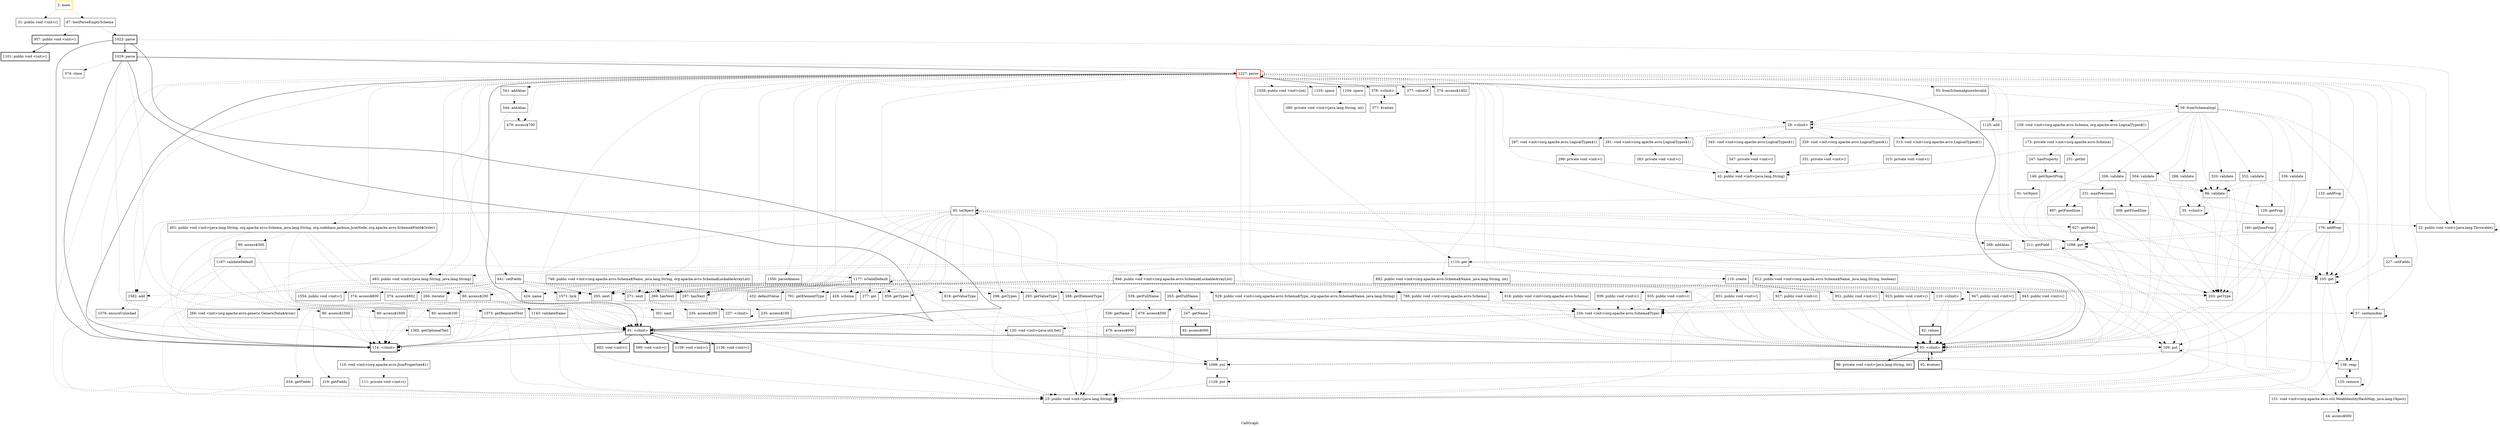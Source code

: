 digraph "CallGraph" {
    label="CallGraph";
node [shape=box];
"2: main" [color=gold] [style=bold]
"1227: parse" [color=red] [style=bold]
"31: public void <init>()"
"87: testParseEmptySchema"
"957: public void <init>()" [style=bold]
"1022: parse" [style=bold]
"1101: public void <init>()" [style=bold]
"81: <clinit>" [style=bold]
"22: public void <init>(java.lang.Throwable)"
"1029: parse" [style=bold]
"114: <clinit>" [style=bold]
"1159: void <init>()" [style=bold]
"1136: void <init>()" [style=bold]
"1098: put"
"109: put"
"602: void <init>()" [style=bold]
"599: void <init>()" [style=bold]
"93: <clinit>" [style=bold]
"22: public void <init>(java.lang.Throwable)"
"574: close"
"80: access$1500"
"80: access$1600"
"110: void <init>(org.apache.avro.JsonProperties$1)"
"1129: put"
"138: reap"
"151: void <init>(org.apache.avro.util.WeakIdentityHashMap, java.lang.Object)"
"96: private void <init>(java.lang.String, int)" [style=bold]
"92: $values" [style=bold]
"23: public void <init>(java.lang.String)"
"846: public void <init>(org.apache.avro.Schema$LockableArrayList)"
"1582: add"
"293: next"
"271: next"
"297: hasNext"
"269: hasNext"
"1558: public void <init>(int)"
"892: public void <init>(org.apache.avro.Schema$Name, java.lang.String, int)"
"816: public void <init>(org.apache.avro.Schema)"
"788: public void <init>(org.apache.avro.Schema)"
"746: public void <init>(org.apache.avro.Schema$Name, java.lang.String, org.apache.avro.Schema$LockableArrayList)"
"541: addAlias"
"268: addAlias"
"133: addProp"
"641: setFields"
"227: setFields"
"176: addProp"
"401: public void <init>(java.lang.String, org.apache.avro.Schema, java.lang.String, org.codehaus.jackson.JsonNode, org.apache.avro.Schema$Field$Order)"
"203: getType"
"612: public void <init>(org.apache.avro.Schema$Name, java.lang.String, boolean)"
"1098: get"
"105: get"
"57: containsKey"
"483: public void <init>(java.lang.String, java.lang.String)"
"1105: space"
"1125: add"
"1110: get"
"1104: space"
"378: <clinit>"
"28: <clinit>"
"1373: getRequiredText"
"1382: getOptionalText"
"479: access$700"
"110: create"
"377: valueOf"
"1350: parseAliases"
"374: access$1402"
"55: fromSchemaIgnoreInvalid"
"111: private void <init>()"
"125: remove"
"44: access$000"
"23: public void <init>(java.lang.String)"
"539: getFullName"
"263: getFullName"
"1571: lock"
"104: void <init>(org.apache.avro.Schema$Type)"
"1576: ensureUnlocked"
"301: next"
"237: <clinit>"
"235: access$200"
"235: access$100"
"529: public void <init>(org.apache.avro.Schema$Type, org.apache.avro.Schema$Name, java.lang.String)"
"80: access$200"
"544: addAlias"
"424: name"
"266: iterator"
"1554: public void <init>()"
"374: access$800"
"374: access$802"
"120: void <init>(java.util.Set)"
"80: access$100"
"80: access$300"
"380: private void <init>(java.lang.String, int)"
"377: $values"
"345: void <init>(org.apache.avro.LogicalTypes$1)"
"329: void <init>(org.apache.avro.LogicalTypes$1)"
"313: void <init>(org.apache.avro.LogicalTypes$1)"
"297: void <init>(org.apache.avro.LogicalTypes$1)"
"281: void <init>(org.apache.avro.LogicalTypes$1)"
"42: public void <init>(java.lang.String)"
"35: <clinit>"
"110: <clinit>"
"951: public void <init>()"
"947: public void <init>()"
"943: public void <init>()"
"939: public void <init>()"
"935: public void <init>()"
"931: public void <init>()"
"927: public void <init>()"
"923: public void <init>()"
"59: fromSchemaImpl"
"479: access$500"
"247: getName"
"536: getName"
"23: public void <init>(java.lang.String)"
"1143: validateName"
"266: void <init>(org.apache.avro.generic.GenericData$Array)"
"1167: validateDefault"
"347: private void <init>()"
"331: private void <init>()"
"315: private void <init>()"
"299: private void <init>()"
"283: private void <init>()"
"92: values" [style=bold]
"320: validate"
"304: validate"
"336: validate"
"288: validate"
"206: validate"
"352: validate"
"86: validate"
"159: void <init>(org.apache.avro.Schema, org.apache.avro.LogicalTypes$1)"
"129: getProp"
"92: access$000" [style=bold]
"479: access$600"
"1177: isValidDefault"
"897: getFixedSize"
"308: getFixedSize"
"231: maxPrecision"
"173: private void <init>(org.apache.avro.Schema)"
"140: getJsonProp"
"432: defaultValue"
"428: schema"
"277: get"
"634: getFields"
"219: getFields"
"859: getTypes"
"298: getTypes"
"293: getValueType"
"819: getValueType"
"791: getElementType"
"288: getElementType"
"251: getInt"
"247: hasProperty"
"148: getObjectProp"
"91: toObject"
"95: toObject"
"627: getField"
"211: getField"
"2: main"->"31: public void <init>()" [style=dotted];

"2: main"->"87: testParseEmptySchema" [style=dotted];

"87: testParseEmptySchema"->"957: public void <init>()" [style=dotted];

"87: testParseEmptySchema"->"1022: parse" [style=dotted];

"957: public void <init>()"->"1101: public void <init>()";

"1022: parse"->"81: <clinit>";

"1022: parse"->"22: public void <init>(java.lang.Throwable)" [style=dotted];

"1022: parse"->"1029: parse";

"1022: parse"->"114: <clinit>";

"81: <clinit>"->"81: <clinit>";

"81: <clinit>"->"1159: void <init>()";

"81: <clinit>"->"1136: void <init>()";

"81: <clinit>"->"1098: put" [style=dotted];

"81: <clinit>"->"109: put" [style=dotted];

"81: <clinit>"->"602: void <init>()";

"81: <clinit>"->"599: void <init>()";

"81: <clinit>"->"114: <clinit>";

"81: <clinit>"->"93: <clinit>";

"22: public void <init>(java.lang.Throwable)"->"22: public void <init>(java.lang.Throwable)" [style=dotted];

"1029: parse"->"81: <clinit>";

"1029: parse"->"22: public void <init>(java.lang.Throwable)" [style=dotted];

"1029: parse"->"574: close" [style=dotted];

"1029: parse"->"114: <clinit>";

"1029: parse"->"80: access$1500" [style=dotted];

"1029: parse"->"80: access$1600" [style=dotted];

"1029: parse"->"1227: parse";

"114: <clinit>"->"114: <clinit>";

"114: <clinit>"->"110: void <init>(org.apache.avro.JsonProperties$1)" [style=dotted];

"1098: put"->"1129: put" [style=dotted];

"109: put"->"138: reap" [style=dotted];

"109: put"->"1098: put" [style=dotted];

"109: put"->"109: put" [style=dotted];

"109: put"->"151: void <init>(org.apache.avro.util.WeakIdentityHashMap, java.lang.Object)" [style=dotted];

"93: <clinit>"->"93: <clinit>";

"93: <clinit>"->"96: private void <init>(java.lang.String, int)";

"93: <clinit>"->"92: $values";

"80: access$1500"->"81: <clinit>" [style=dotted];

"80: access$1500"->"114: <clinit>" [style=dotted];

"80: access$1600"->"81: <clinit>" [style=dotted];

"80: access$1600"->"114: <clinit>" [style=dotted];

"1227: parse"->"81: <clinit>";

"1227: parse"->"23: public void <init>(java.lang.String)" [style=dotted];

"1227: parse"->"846: public void <init>(org.apache.avro.Schema$LockableArrayList)" [style=dotted];

"1227: parse"->"1582: add" [style=dotted];

"1227: parse"->"293: next" [style=dotted];

"1227: parse"->"271: next" [style=dotted];

"1227: parse"->"297: hasNext" [style=dotted];

"1227: parse"->"269: hasNext" [style=dotted];

"1227: parse"->"1558: public void <init>(int)" [style=dotted];

"1227: parse"->"892: public void <init>(org.apache.avro.Schema$Name, java.lang.String, int)" [style=dotted];

"1227: parse"->"816: public void <init>(org.apache.avro.Schema)" [style=dotted];

"1227: parse"->"788: public void <init>(org.apache.avro.Schema)" [style=dotted];

"1227: parse"->"746: public void <init>(org.apache.avro.Schema$Name, java.lang.String, org.apache.avro.Schema$LockableArrayList)" [style=dotted];

"1227: parse"->"541: addAlias" [style=dotted];

"1227: parse"->"268: addAlias" [style=dotted];

"1227: parse"->"133: addProp" [style=dotted];

"1227: parse"->"641: setFields" [style=dotted];

"1227: parse"->"227: setFields" [style=dotted];

"1227: parse"->"176: addProp" [style=dotted];

"1227: parse"->"401: public void <init>(java.lang.String, org.apache.avro.Schema, java.lang.String, org.codehaus.jackson.JsonNode, org.apache.avro.Schema$Field$Order)" [style=dotted];

"1227: parse"->"203: getType" [style=dotted];

"1227: parse"->"612: public void <init>(org.apache.avro.Schema$Name, java.lang.String, boolean)" [style=dotted];

"1227: parse"->"1098: get" [style=dotted];

"1227: parse"->"105: get" [style=dotted];

"1227: parse"->"57: containsKey" [style=dotted];

"1227: parse"->"483: public void <init>(java.lang.String, java.lang.String)" [style=dotted];

"1227: parse"->"1105: space" [style=dotted];

"1227: parse"->"1125: add" [style=dotted];

"1227: parse"->"1110: get" [style=dotted];

"1227: parse"->"1104: space" [style=dotted];

"1227: parse"->"114: <clinit>";

"1227: parse"->"378: <clinit>" [style=dotted];

"1227: parse"->"93: <clinit>";

"1227: parse"->"28: <clinit>" [style=dotted];

"1227: parse"->"1373: getRequiredText" [style=dotted];

"1227: parse"->"1382: getOptionalText" [style=dotted];

"1227: parse"->"479: access$700" [style=dotted];

"1227: parse"->"110: create" [style=dotted];

"1227: parse"->"1227: parse";

"1227: parse"->"377: valueOf" [style=dotted];

"1227: parse"->"1350: parseAliases" [style=dotted];

"1227: parse"->"374: access$1402" [style=dotted];

"1227: parse"->"55: fromSchemaIgnoreInvalid" [style=dotted];

"110: void <init>(org.apache.avro.JsonProperties$1)"->"111: private void <init>()" [style=dotted];

"1129: put"->"23: public void <init>(java.lang.String)" [style=dotted];

"138: reap"->"125: remove" [style=dotted];

"151: void <init>(org.apache.avro.util.WeakIdentityHashMap, java.lang.Object)"->"44: access$000" [style=dotted];

"92: $values"->"93: <clinit>";

"23: public void <init>(java.lang.String)"->"23: public void <init>(java.lang.String)" [style=dotted];

"846: public void <init>(org.apache.avro.Schema$LockableArrayList)"->"93: <clinit>" [style=dotted];

"846: public void <init>(org.apache.avro.Schema$LockableArrayList)"->"23: public void <init>(java.lang.String)" [style=dotted];

"846: public void <init>(org.apache.avro.Schema$LockableArrayList)"->"1098: put" [style=dotted];

"846: public void <init>(org.apache.avro.Schema$LockableArrayList)"->"109: put" [style=dotted];

"846: public void <init>(org.apache.avro.Schema$LockableArrayList)"->"539: getFullName" [style=dotted];

"846: public void <init>(org.apache.avro.Schema$LockableArrayList)"->"263: getFullName" [style=dotted];

"846: public void <init>(org.apache.avro.Schema$LockableArrayList)"->"203: getType" [style=dotted];

"846: public void <init>(org.apache.avro.Schema$LockableArrayList)"->"293: next" [style=dotted];

"846: public void <init>(org.apache.avro.Schema$LockableArrayList)"->"271: next" [style=dotted];

"846: public void <init>(org.apache.avro.Schema$LockableArrayList)"->"297: hasNext" [style=dotted];

"846: public void <init>(org.apache.avro.Schema$LockableArrayList)"->"269: hasNext" [style=dotted];

"846: public void <init>(org.apache.avro.Schema$LockableArrayList)"->"1571: lock" [style=dotted];

"846: public void <init>(org.apache.avro.Schema$LockableArrayList)"->"104: void <init>(org.apache.avro.Schema$Type)" [style=dotted];

"1582: add"->"1576: ensureUnlocked" [style=dotted];

"293: next"->"301: next" [style=dotted];

"271: next"->"237: <clinit>" [style=dotted];

"271: next"->"235: access$200" [style=dotted];

"269: hasNext"->"237: <clinit>" [style=dotted];

"269: hasNext"->"235: access$100" [style=dotted];

"892: public void <init>(org.apache.avro.Schema$Name, java.lang.String, int)"->"93: <clinit>" [style=dotted];

"892: public void <init>(org.apache.avro.Schema$Name, java.lang.String, int)"->"529: public void <init>(org.apache.avro.Schema$Type, org.apache.avro.Schema$Name, java.lang.String)" [style=dotted];

"816: public void <init>(org.apache.avro.Schema)"->"93: <clinit>" [style=dotted];

"816: public void <init>(org.apache.avro.Schema)"->"104: void <init>(org.apache.avro.Schema$Type)" [style=dotted];

"788: public void <init>(org.apache.avro.Schema)"->"93: <clinit>" [style=dotted];

"788: public void <init>(org.apache.avro.Schema)"->"104: void <init>(org.apache.avro.Schema$Type)" [style=dotted];

"746: public void <init>(org.apache.avro.Schema$Name, java.lang.String, org.apache.avro.Schema$LockableArrayList)"->"93: <clinit>" [style=dotted];

"746: public void <init>(org.apache.avro.Schema$Name, java.lang.String, org.apache.avro.Schema$LockableArrayList)"->"23: public void <init>(java.lang.String)" [style=dotted];

"746: public void <init>(org.apache.avro.Schema$Name, java.lang.String, org.apache.avro.Schema$LockableArrayList)"->"1098: put" [style=dotted];

"746: public void <init>(org.apache.avro.Schema$Name, java.lang.String, org.apache.avro.Schema$LockableArrayList)"->"109: put" [style=dotted];

"746: public void <init>(org.apache.avro.Schema$Name, java.lang.String, org.apache.avro.Schema$LockableArrayList)"->"293: next" [style=dotted];

"746: public void <init>(org.apache.avro.Schema$Name, java.lang.String, org.apache.avro.Schema$LockableArrayList)"->"271: next" [style=dotted];

"746: public void <init>(org.apache.avro.Schema$Name, java.lang.String, org.apache.avro.Schema$LockableArrayList)"->"297: hasNext" [style=dotted];

"746: public void <init>(org.apache.avro.Schema$Name, java.lang.String, org.apache.avro.Schema$LockableArrayList)"->"269: hasNext" [style=dotted];

"746: public void <init>(org.apache.avro.Schema$Name, java.lang.String, org.apache.avro.Schema$LockableArrayList)"->"1571: lock" [style=dotted];

"746: public void <init>(org.apache.avro.Schema$Name, java.lang.String, org.apache.avro.Schema$LockableArrayList)"->"529: public void <init>(org.apache.avro.Schema$Type, org.apache.avro.Schema$Name, java.lang.String)" [style=dotted];

"746: public void <init>(org.apache.avro.Schema$Name, java.lang.String, org.apache.avro.Schema$LockableArrayList)"->"81: <clinit>" [style=dotted];

"746: public void <init>(org.apache.avro.Schema$Name, java.lang.String, org.apache.avro.Schema$LockableArrayList)"->"114: <clinit>" [style=dotted];

"746: public void <init>(org.apache.avro.Schema$Name, java.lang.String, org.apache.avro.Schema$LockableArrayList)"->"80: access$200" [style=dotted];

"541: addAlias"->"544: addAlias" [style=dotted];

"268: addAlias"->"23: public void <init>(java.lang.String)" [style=dotted];

"133: addProp"->"176: addProp" [style=dotted];

"641: setFields"->"1571: lock" [style=dotted];

"641: setFields"->"1582: add" [style=dotted];

"641: setFields"->"23: public void <init>(java.lang.String)" [style=dotted];

"641: setFields"->"1098: put" [style=dotted];

"641: setFields"->"109: put" [style=dotted];

"641: setFields"->"424: name" [style=dotted];

"641: setFields"->"293: next" [style=dotted];

"641: setFields"->"271: next" [style=dotted];

"641: setFields"->"297: hasNext" [style=dotted];

"641: setFields"->"269: hasNext" [style=dotted];

"641: setFields"->"266: iterator" [style=dotted];

"641: setFields"->"1554: public void <init>()" [style=dotted];

"641: setFields"->"374: access$800" [style=dotted];

"641: setFields"->"374: access$802" [style=dotted];

"227: setFields"->"23: public void <init>(java.lang.String)" [style=dotted];

"176: addProp"->"23: public void <init>(java.lang.String)" [style=dotted];

"176: addProp"->"1098: put" [style=dotted];

"176: addProp"->"109: put" [style=dotted];

"176: addProp"->"1098: get" [style=dotted];

"176: addProp"->"105: get" [style=dotted];

"401: public void <init>(java.lang.String, org.apache.avro.Schema, java.lang.String, org.codehaus.jackson.JsonNode, org.apache.avro.Schema$Field$Order)"->"81: <clinit>" [style=dotted];

"401: public void <init>(java.lang.String, org.apache.avro.Schema, java.lang.String, org.codehaus.jackson.JsonNode, org.apache.avro.Schema$Field$Order)"->"120: void <init>(java.util.Set)" [style=dotted];

"401: public void <init>(java.lang.String, org.apache.avro.Schema, java.lang.String, org.codehaus.jackson.JsonNode, org.apache.avro.Schema$Field$Order)"->"114: <clinit>" [style=dotted];

"401: public void <init>(java.lang.String, org.apache.avro.Schema, java.lang.String, org.codehaus.jackson.JsonNode, org.apache.avro.Schema$Field$Order)"->"80: access$100" [style=dotted];

"401: public void <init>(java.lang.String, org.apache.avro.Schema, java.lang.String, org.codehaus.jackson.JsonNode, org.apache.avro.Schema$Field$Order)"->"80: access$200" [style=dotted];

"401: public void <init>(java.lang.String, org.apache.avro.Schema, java.lang.String, org.codehaus.jackson.JsonNode, org.apache.avro.Schema$Field$Order)"->"80: access$300" [style=dotted];

"612: public void <init>(org.apache.avro.Schema$Name, java.lang.String, boolean)"->"93: <clinit>" [style=dotted];

"612: public void <init>(org.apache.avro.Schema$Name, java.lang.String, boolean)"->"529: public void <init>(org.apache.avro.Schema$Type, org.apache.avro.Schema$Name, java.lang.String)" [style=dotted];

"1098: get"->"1110: get" [style=dotted];

"105: get"->"138: reap" [style=dotted];

"105: get"->"1098: get" [style=dotted];

"105: get"->"105: get" [style=dotted];

"105: get"->"151: void <init>(org.apache.avro.util.WeakIdentityHashMap, java.lang.Object)" [style=dotted];

"57: containsKey"->"138: reap" [style=dotted];

"57: containsKey"->"57: containsKey" [style=dotted];

"57: containsKey"->"151: void <init>(org.apache.avro.util.WeakIdentityHashMap, java.lang.Object)" [style=dotted];

"483: public void <init>(java.lang.String, java.lang.String)"->"81: <clinit>" [style=dotted];

"483: public void <init>(java.lang.String, java.lang.String)"->"114: <clinit>" [style=dotted];

"483: public void <init>(java.lang.String, java.lang.String)"->"80: access$200" [style=dotted];

"1125: add"->"1129: put" [style=dotted];

"1110: get"->"81: <clinit>" [style=dotted];

"1110: get"->"483: public void <init>(java.lang.String, java.lang.String)" [style=dotted];

"1110: get"->"1098: get" [style=dotted];

"1110: get"->"105: get" [style=dotted];

"1110: get"->"114: <clinit>" [style=dotted];

"1110: get"->"110: create" [style=dotted];

"378: <clinit>"->"378: <clinit>" [style=dotted];

"378: <clinit>"->"380: private void <init>(java.lang.String, int)" [style=dotted];

"378: <clinit>"->"377: $values" [style=dotted];

"28: <clinit>"->"28: <clinit>" [style=dotted];

"28: <clinit>"->"345: void <init>(org.apache.avro.LogicalTypes$1)" [style=dotted];

"28: <clinit>"->"329: void <init>(org.apache.avro.LogicalTypes$1)" [style=dotted];

"28: <clinit>"->"313: void <init>(org.apache.avro.LogicalTypes$1)" [style=dotted];

"28: <clinit>"->"297: void <init>(org.apache.avro.LogicalTypes$1)" [style=dotted];

"28: <clinit>"->"281: void <init>(org.apache.avro.LogicalTypes$1)" [style=dotted];

"28: <clinit>"->"42: public void <init>(java.lang.String)" [style=dotted];

"28: <clinit>"->"35: <clinit>" [style=dotted];

"1373: getRequiredText"->"81: <clinit>" [style=dotted];

"1373: getRequiredText"->"23: public void <init>(java.lang.String)" [style=dotted];

"1373: getRequiredText"->"114: <clinit>" [style=dotted];

"1373: getRequiredText"->"1382: getOptionalText" [style=dotted];

"110: create"->"110: <clinit>" [style=dotted];

"110: create"->"23: public void <init>(java.lang.String)" [style=dotted];

"110: create"->"951: public void <init>()" [style=dotted];

"110: create"->"947: public void <init>()" [style=dotted];

"110: create"->"943: public void <init>()" [style=dotted];

"110: create"->"939: public void <init>()" [style=dotted];

"110: create"->"935: public void <init>()" [style=dotted];

"110: create"->"931: public void <init>()" [style=dotted];

"110: create"->"927: public void <init>()" [style=dotted];

"110: create"->"923: public void <init>()" [style=dotted];

"1350: parseAliases"->"23: public void <init>(java.lang.String)" [style=dotted];

"1350: parseAliases"->"293: next" [style=dotted];

"1350: parseAliases"->"271: next" [style=dotted];

"1350: parseAliases"->"297: hasNext" [style=dotted];

"1350: parseAliases"->"269: hasNext" [style=dotted];

"55: fromSchemaIgnoreInvalid"->"28: <clinit>" [style=dotted];

"55: fromSchemaIgnoreInvalid"->"59: fromSchemaImpl" [style=dotted];

"125: remove"->"138: reap" [style=dotted];

"125: remove"->"125: remove" [style=dotted];

"125: remove"->"151: void <init>(org.apache.avro.util.WeakIdentityHashMap, java.lang.Object)" [style=dotted];

"539: getFullName"->"479: access$500" [style=dotted];

"263: getFullName"->"247: getName" [style=dotted];

"263: getFullName"->"536: getName" [style=dotted];

"104: void <init>(org.apache.avro.Schema$Type)"->"81: <clinit>" [style=dotted];

"104: void <init>(org.apache.avro.Schema$Type)"->"120: void <init>(java.util.Set)" [style=dotted];

"104: void <init>(org.apache.avro.Schema$Type)"->"114: <clinit>" [style=dotted];

"237: <clinit>"->"237: <clinit>" [style=dotted];

"529: public void <init>(org.apache.avro.Schema$Type, org.apache.avro.Schema$Name, java.lang.String)"->"479: access$500" [style=dotted];

"529: public void <init>(org.apache.avro.Schema$Type, org.apache.avro.Schema$Name, java.lang.String)"->"23: public void <init>(java.lang.String)" [style=dotted];

"529: public void <init>(org.apache.avro.Schema$Type, org.apache.avro.Schema$Name, java.lang.String)"->"57: containsKey" [style=dotted];

"529: public void <init>(org.apache.avro.Schema$Type, org.apache.avro.Schema$Name, java.lang.String)"->"104: void <init>(org.apache.avro.Schema$Type)" [style=dotted];

"80: access$200"->"81: <clinit>" [style=dotted];

"80: access$200"->"114: <clinit>" [style=dotted];

"80: access$200"->"1143: validateName" [style=dotted];

"544: addAlias"->"479: access$700" [style=dotted];

"544: addAlias"->"483: public void <init>(java.lang.String, java.lang.String)" [style=dotted];

"266: iterator"->"266: void <init>(org.apache.avro.generic.GenericData$Array)" [style=dotted];

"80: access$100"->"81: <clinit>" [style=dotted];

"80: access$100"->"114: <clinit>" [style=dotted];

"80: access$300"->"81: <clinit>" [style=dotted];

"80: access$300"->"114: <clinit>" [style=dotted];

"80: access$300"->"1167: validateDefault" [style=dotted];

"377: $values"->"378: <clinit>" [style=dotted];

"345: void <init>(org.apache.avro.LogicalTypes$1)"->"347: private void <init>()" [style=dotted];

"329: void <init>(org.apache.avro.LogicalTypes$1)"->"331: private void <init>()" [style=dotted];

"313: void <init>(org.apache.avro.LogicalTypes$1)"->"315: private void <init>()" [style=dotted];

"297: void <init>(org.apache.avro.LogicalTypes$1)"->"299: private void <init>()" [style=dotted];

"281: void <init>(org.apache.avro.LogicalTypes$1)"->"283: private void <init>()" [style=dotted];

"35: <clinit>"->"35: <clinit>" [style=dotted];

"110: <clinit>"->"93: <clinit>" [style=dotted];

"110: <clinit>"->"110: <clinit>" [style=dotted];

"110: <clinit>"->"92: values" [style=dotted];

"951: public void <init>()"->"93: <clinit>" [style=dotted];

"951: public void <init>()"->"104: void <init>(org.apache.avro.Schema$Type)" [style=dotted];

"947: public void <init>()"->"93: <clinit>" [style=dotted];

"947: public void <init>()"->"104: void <init>(org.apache.avro.Schema$Type)" [style=dotted];

"943: public void <init>()"->"93: <clinit>" [style=dotted];

"943: public void <init>()"->"104: void <init>(org.apache.avro.Schema$Type)" [style=dotted];

"939: public void <init>()"->"93: <clinit>" [style=dotted];

"939: public void <init>()"->"104: void <init>(org.apache.avro.Schema$Type)" [style=dotted];

"935: public void <init>()"->"93: <clinit>" [style=dotted];

"935: public void <init>()"->"104: void <init>(org.apache.avro.Schema$Type)" [style=dotted];

"931: public void <init>()"->"93: <clinit>" [style=dotted];

"931: public void <init>()"->"104: void <init>(org.apache.avro.Schema$Type)" [style=dotted];

"927: public void <init>()"->"93: <clinit>" [style=dotted];

"927: public void <init>()"->"104: void <init>(org.apache.avro.Schema$Type)" [style=dotted];

"923: public void <init>()"->"93: <clinit>" [style=dotted];

"923: public void <init>()"->"104: void <init>(org.apache.avro.Schema$Type)" [style=dotted];

"59: fromSchemaImpl"->"28: <clinit>" [style=dotted];

"59: fromSchemaImpl"->"320: validate" [style=dotted];

"59: fromSchemaImpl"->"304: validate" [style=dotted];

"59: fromSchemaImpl"->"336: validate" [style=dotted];

"59: fromSchemaImpl"->"288: validate" [style=dotted];

"59: fromSchemaImpl"->"206: validate" [style=dotted];

"59: fromSchemaImpl"->"352: validate" [style=dotted];

"59: fromSchemaImpl"->"86: validate" [style=dotted];

"59: fromSchemaImpl"->"1098: get" [style=dotted];

"59: fromSchemaImpl"->"105: get" [style=dotted];

"59: fromSchemaImpl"->"57: containsKey" [style=dotted];

"59: fromSchemaImpl"->"159: void <init>(org.apache.avro.Schema, org.apache.avro.LogicalTypes$1)" [style=dotted];

"59: fromSchemaImpl"->"129: getProp" [style=dotted];

"247: getName"->"93: <clinit>" [style=dotted];

"247: getName"->"92: access$000" [style=dotted];

"536: getName"->"479: access$600" [style=dotted];

"23: public void <init>(java.lang.String)"->"23: public void <init>(java.lang.String)" [style=dotted];

"1143: validateName"->"81: <clinit>" [style=dotted];

"1143: validateName"->"23: public void <init>(java.lang.String)" [style=dotted];

"1143: validateName"->"114: <clinit>" [style=dotted];

"1167: validateDefault"->"81: <clinit>" [style=dotted];

"1167: validateDefault"->"23: public void <init>(java.lang.String)" [style=dotted];

"1167: validateDefault"->"114: <clinit>" [style=dotted];

"1167: validateDefault"->"1177: isValidDefault" [style=dotted];

"347: private void <init>()"->"42: public void <init>(java.lang.String)" [style=dotted];

"331: private void <init>()"->"42: public void <init>(java.lang.String)" [style=dotted];

"315: private void <init>()"->"42: public void <init>(java.lang.String)" [style=dotted];

"299: private void <init>()"->"42: public void <init>(java.lang.String)" [style=dotted];

"283: private void <init>()"->"42: public void <init>(java.lang.String)" [style=dotted];

"92: values"->"93: <clinit>";

"320: validate"->"93: <clinit>" [style=dotted];

"320: validate"->"203: getType" [style=dotted];

"320: validate"->"86: validate" [style=dotted];

"304: validate"->"93: <clinit>" [style=dotted];

"304: validate"->"203: getType" [style=dotted];

"304: validate"->"86: validate" [style=dotted];

"336: validate"->"93: <clinit>" [style=dotted];

"336: validate"->"203: getType" [style=dotted];

"336: validate"->"86: validate" [style=dotted];

"288: validate"->"93: <clinit>" [style=dotted];

"288: validate"->"203: getType" [style=dotted];

"288: validate"->"86: validate" [style=dotted];

"206: validate"->"93: <clinit>" [style=dotted];

"206: validate"->"897: getFixedSize" [style=dotted];

"206: validate"->"308: getFixedSize" [style=dotted];

"206: validate"->"203: getType" [style=dotted];

"206: validate"->"231: maxPrecision" [style=dotted];

"206: validate"->"86: validate" [style=dotted];

"352: validate"->"93: <clinit>" [style=dotted];

"352: validate"->"203: getType" [style=dotted];

"352: validate"->"86: validate" [style=dotted];

"86: validate"->"35: <clinit>" [style=dotted];

"86: validate"->"129: getProp" [style=dotted];

"159: void <init>(org.apache.avro.Schema, org.apache.avro.LogicalTypes$1)"->"173: private void <init>(org.apache.avro.Schema)" [style=dotted];

"129: getProp"->"140: getJsonProp" [style=dotted];

"1177: isValidDefault"->"110: <clinit>" [style=dotted];

"1177: isValidDefault"->"432: defaultValue" [style=dotted];

"1177: isValidDefault"->"424: name" [style=dotted];

"1177: isValidDefault"->"428: schema" [style=dotted];

"1177: isValidDefault"->"266: iterator" [style=dotted];

"1177: isValidDefault"->"277: get" [style=dotted];

"1177: isValidDefault"->"293: next" [style=dotted];

"1177: isValidDefault"->"271: next" [style=dotted];

"1177: isValidDefault"->"297: hasNext" [style=dotted];

"1177: isValidDefault"->"269: hasNext" [style=dotted];

"1177: isValidDefault"->"634: getFields" [style=dotted];

"1177: isValidDefault"->"219: getFields" [style=dotted];

"1177: isValidDefault"->"859: getTypes" [style=dotted];

"1177: isValidDefault"->"298: getTypes" [style=dotted];

"1177: isValidDefault"->"293: getValueType" [style=dotted];

"1177: isValidDefault"->"819: getValueType" [style=dotted];

"1177: isValidDefault"->"791: getElementType" [style=dotted];

"1177: isValidDefault"->"288: getElementType" [style=dotted];

"1177: isValidDefault"->"203: getType" [style=dotted];

"1177: isValidDefault"->"81: <clinit>" [style=dotted];

"1177: isValidDefault"->"114: <clinit>" [style=dotted];

"1177: isValidDefault"->"1177: isValidDefault" [style=dotted];

"308: getFixedSize"->"23: public void <init>(java.lang.String)" [style=dotted];

"231: maxPrecision"->"93: <clinit>" [style=dotted];

"231: maxPrecision"->"897: getFixedSize" [style=dotted];

"231: maxPrecision"->"308: getFixedSize" [style=dotted];

"231: maxPrecision"->"203: getType" [style=dotted];

"173: private void <init>(org.apache.avro.Schema)"->"42: public void <init>(java.lang.String)" [style=dotted];

"173: private void <init>(org.apache.avro.Schema)"->"251: getInt" [style=dotted];

"173: private void <init>(org.apache.avro.Schema)"->"247: hasProperty" [style=dotted];

"140: getJsonProp"->"1098: get" [style=dotted];

"140: getJsonProp"->"105: get" [style=dotted];

"634: getFields"->"23: public void <init>(java.lang.String)" [style=dotted];

"219: getFields"->"23: public void <init>(java.lang.String)" [style=dotted];

"298: getTypes"->"23: public void <init>(java.lang.String)" [style=dotted];

"293: getValueType"->"23: public void <init>(java.lang.String)" [style=dotted];

"288: getElementType"->"23: public void <init>(java.lang.String)" [style=dotted];

"251: getInt"->"148: getObjectProp" [style=dotted];

"247: hasProperty"->"148: getObjectProp" [style=dotted];

"148: getObjectProp"->"91: toObject" [style=dotted];

"148: getObjectProp"->"1098: get" [style=dotted];

"148: getObjectProp"->"105: get" [style=dotted];

"91: toObject"->"95: toObject" [style=dotted];

"95: toObject"->"93: <clinit>" [style=dotted];

"95: toObject"->"1098: put" [style=dotted];

"95: toObject"->"428: schema" [style=dotted];

"95: toObject"->"1582: add" [style=dotted];

"95: toObject"->"293: next" [style=dotted];

"95: toObject"->"271: next" [style=dotted];

"95: toObject"->"297: hasNext" [style=dotted];

"95: toObject"->"269: hasNext" [style=dotted];

"95: toObject"->"22: public void <init>(java.lang.Throwable)" [style=dotted];

"95: toObject"->"277: get" [style=dotted];

"95: toObject"->"627: getField" [style=dotted];

"95: toObject"->"211: getField" [style=dotted];

"95: toObject"->"203: getType" [style=dotted];

"95: toObject"->"293: getValueType" [style=dotted];

"95: toObject"->"819: getValueType" [style=dotted];

"95: toObject"->"791: getElementType" [style=dotted];

"95: toObject"->"288: getElementType" [style=dotted];

"95: toObject"->"859: getTypes" [style=dotted];

"95: toObject"->"298: getTypes" [style=dotted];

"95: toObject"->"114: <clinit>" [style=dotted];

"95: toObject"->"95: toObject" [style=dotted];

"627: getField"->"23: public void <init>(java.lang.String)" [style=dotted];

"627: getField"->"1098: get" [style=dotted];

"627: getField"->"105: get" [style=dotted];

"211: getField"->"23: public void <init>(java.lang.String)" [style=dotted];

}